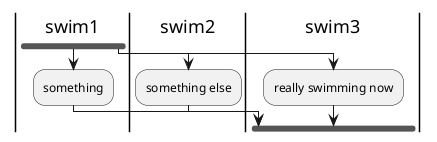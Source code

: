 {
  "sha1": "362q9qptw8ydfskke8stmxrbtawupf6",
  "insertion": {
    "when": "2024-05-30T20:48:20.194Z",
    "user": "plantuml@gmail.com"
  }
}
@startuml
|swim1|
fork
  :something;
fork again
  |swim2|
:something else;
fork again
  |swim3|
:really swimming now;
end fork
@enduml
